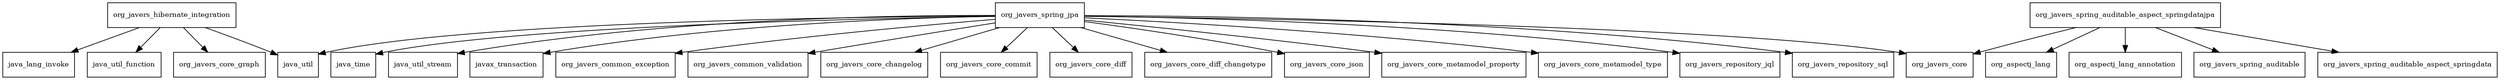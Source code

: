digraph javers_spring_jpa_3_10_2_package_dependencies {
  node [shape = box, fontsize=10.0];
  org_javers_hibernate_integration -> java_lang_invoke;
  org_javers_hibernate_integration -> java_util;
  org_javers_hibernate_integration -> java_util_function;
  org_javers_hibernate_integration -> org_javers_core_graph;
  org_javers_spring_auditable_aspect_springdatajpa -> org_aspectj_lang;
  org_javers_spring_auditable_aspect_springdatajpa -> org_aspectj_lang_annotation;
  org_javers_spring_auditable_aspect_springdatajpa -> org_javers_core;
  org_javers_spring_auditable_aspect_springdatajpa -> org_javers_spring_auditable;
  org_javers_spring_auditable_aspect_springdatajpa -> org_javers_spring_auditable_aspect_springdata;
  org_javers_spring_jpa -> java_time;
  org_javers_spring_jpa -> java_util;
  org_javers_spring_jpa -> java_util_stream;
  org_javers_spring_jpa -> javax_transaction;
  org_javers_spring_jpa -> org_javers_common_exception;
  org_javers_spring_jpa -> org_javers_common_validation;
  org_javers_spring_jpa -> org_javers_core;
  org_javers_spring_jpa -> org_javers_core_changelog;
  org_javers_spring_jpa -> org_javers_core_commit;
  org_javers_spring_jpa -> org_javers_core_diff;
  org_javers_spring_jpa -> org_javers_core_diff_changetype;
  org_javers_spring_jpa -> org_javers_core_json;
  org_javers_spring_jpa -> org_javers_core_metamodel_property;
  org_javers_spring_jpa -> org_javers_core_metamodel_type;
  org_javers_spring_jpa -> org_javers_repository_jql;
  org_javers_spring_jpa -> org_javers_repository_sql;
}
